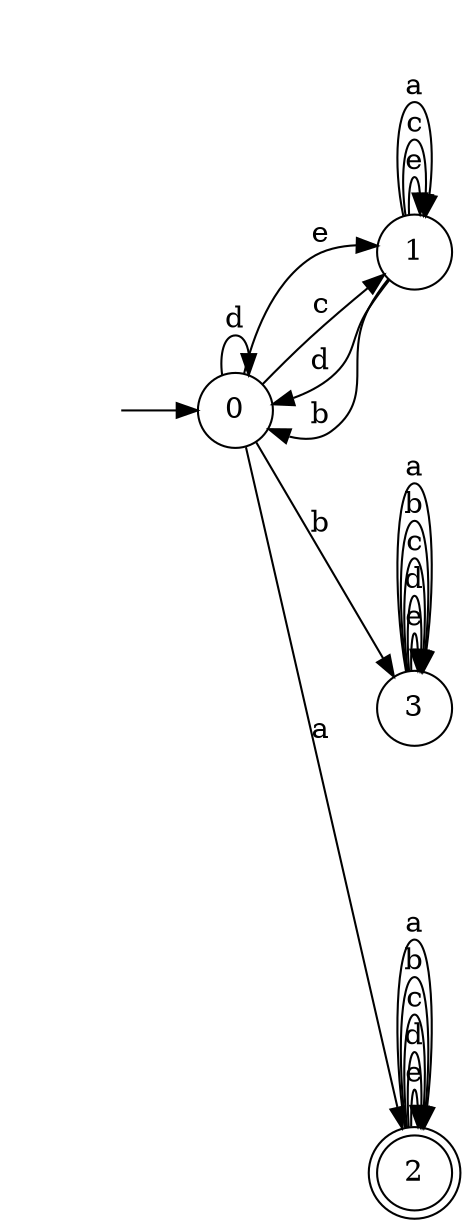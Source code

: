 digraph {
  rankdir=LR;
  0 [label="0", shape = circle];
  0 -> 1 [label="e"];
  0 -> 0 [label="d"];
  0 -> 1 [label="c"];
  0 -> 3 [label="b"];
  0 -> 2 [label="a"];
  1 [label="1", shape = circle];
  1 -> 1 [label="e"];
  1 -> 0 [label="d"];
  1 -> 1 [label="c"];
  1 -> 0 [label="b"];
  1 -> 1 [label="a"];
  2 [label="2", shape = doublecircle];
  2 -> 2 [label="e"];
  2 -> 2 [label="d"];
  2 -> 2 [label="c"];
  2 -> 2 [label="b"];
  2 -> 2 [label="a"];
  3 [label="3", shape = circle];
  3 -> 3 [label="e"];
  3 -> 3 [label="d"];
  3 -> 3 [label="c"];
  3 -> 3 [label="b"];
  3 -> 3 [label="a"];
  4 [label="", shape = plaintext];
  4 -> 0 [label=""];
}
